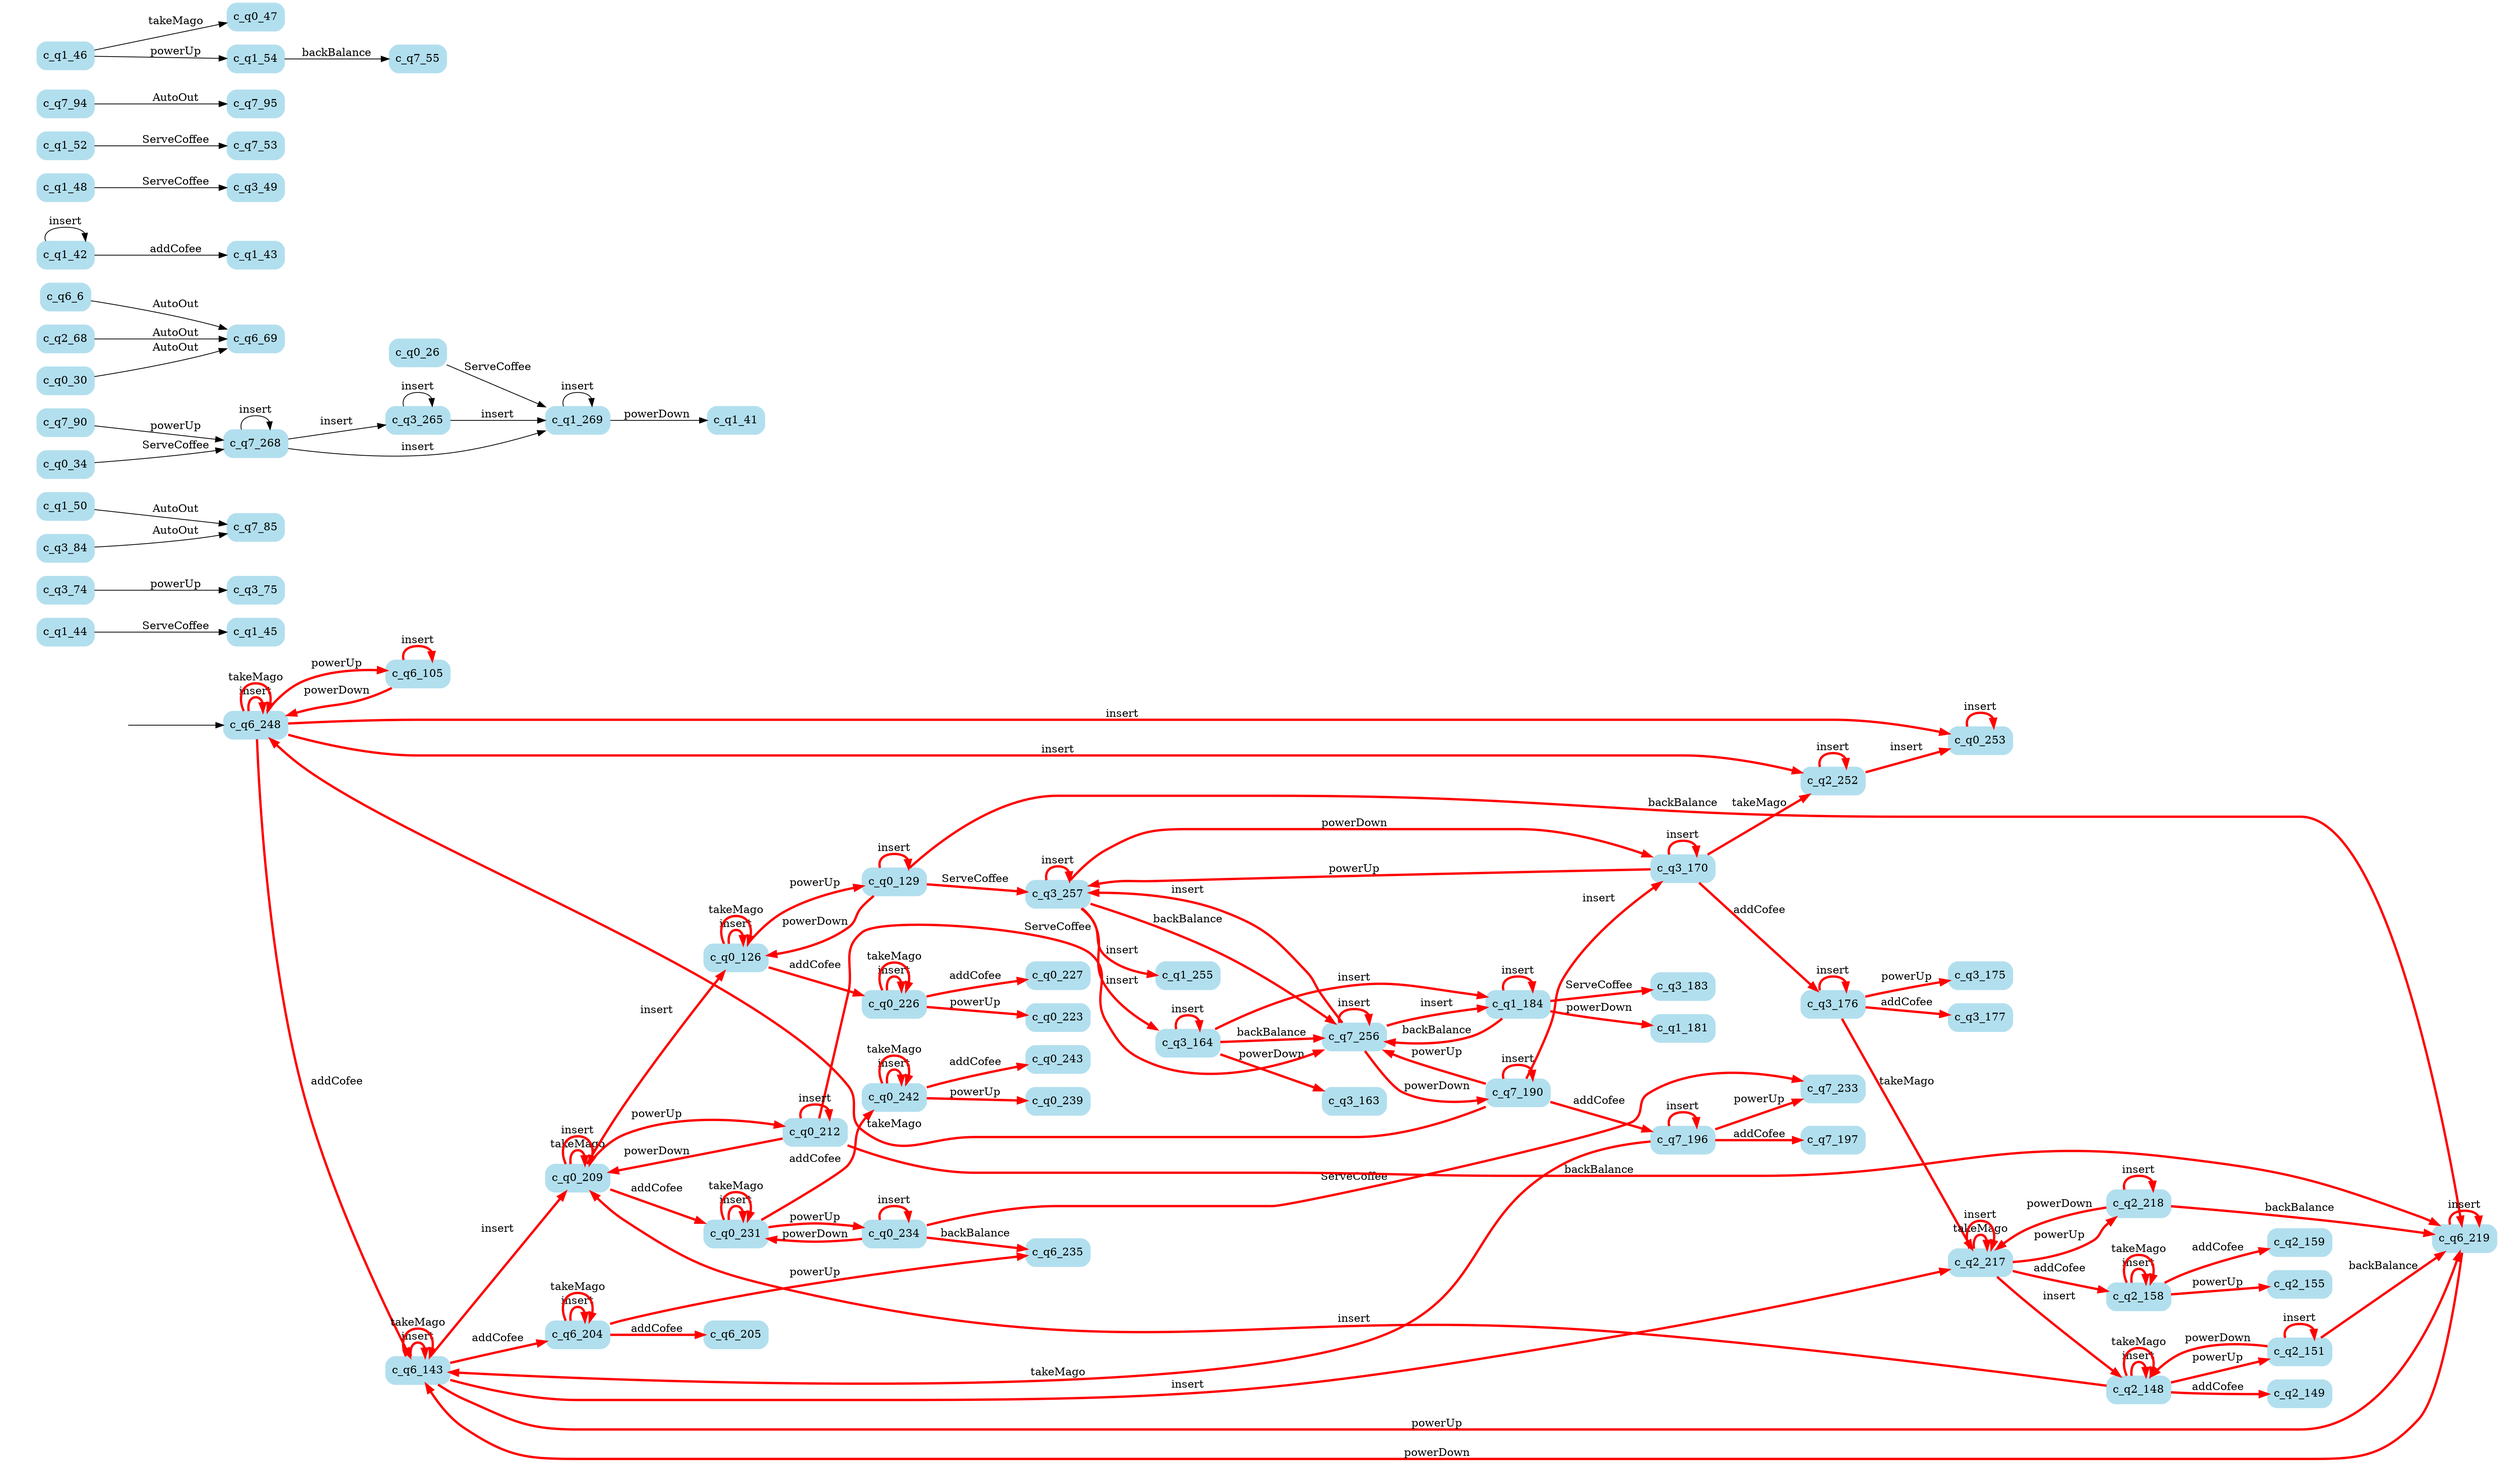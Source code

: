 digraph G {

	rankdir = LR;

	start_c_q6_248[style=invisible];

	node[shape=box, style="rounded, filled", color=lightblue2];

	c_q1_44[label="c_q1_44"];
	c_q2_218[label="c_q2_218"];
	c_q2_159[label="c_q2_159"];
	c_q2_151[label="c_q2_151"];
	c_q3_164[label="c_q3_164"];
	c_q3_74[label="c_q3_74"];
	c_q3_176[label="c_q3_176"];
	c_q2_252[label="c_q2_252"];
	c_q6_235[label="c_q6_235"];
	c_q0_253[label="c_q0_253"];
	c_q7_85[label="c_q7_85"];
	c_q7_268[label="c_q7_268"];
	c_q7_233[label="c_q7_233"];
	c_q6_6[label="c_q6_6"];
	c_q3_170[label="c_q3_170"];
	c_q2_148[label="c_q2_148"];
	c_q0_242[label="c_q0_242"];
	c_q1_43[label="c_q1_43"];
	c_q1_255[label="c_q1_255"];
	c_q0_129[label="c_q0_129"];
	c_q1_50[label="c_q1_50"];
	c_q1_48[label="c_q1_48"];
	c_q3_49[label="c_q3_49"];
	c_q2_68[label="c_q2_68"];
	c_q0_239[label="c_q0_239"];
	c_q6_105[label="c_q6_105"];
	c_q0_231[label="c_q0_231"];
	c_q0_26[label="c_q0_26"];
	c_q2_149[label="c_q2_149"];
	c_q7_196[label="c_q7_196"];
	c_q7_53[label="c_q7_53"];
	c_q7_90[label="c_q7_90"];
	c_q6_69[label="c_q6_69"];
	c_q6_205[label="c_q6_205"];
	c_q3_84[label="c_q3_84"];
	c_q0_209[label="c_q0_209"];
	c_q3_257[label="c_q3_257"];
	c_q7_256[label="c_q7_256"];
	c_q0_243[label="c_q0_243"];
	c_q6_219[label="c_q6_219"];
	c_q1_52[label="c_q1_52"];
	c_q0_234[label="c_q0_234"];
	c_q1_181[label="c_q1_181"];
	c_q3_177[label="c_q3_177"];
	c_q7_94[label="c_q7_94"];
	c_q7_55[label="c_q7_55"];
	c_q0_126[label="c_q0_126"];
	c_q1_41[label="c_q1_41"];
	c_q6_248[label="c_q6_248"];
	c_q2_155[label="c_q2_155"];
	c_q0_47[label="c_q0_47"];
	c_q3_265[label="c_q3_265"];
	c_q7_197[label="c_q7_197"];
	c_q1_46[label="c_q1_46"];
	c_q3_183[label="c_q3_183"];
	c_q0_223[label="c_q0_223"];
	c_q2_217[label="c_q2_217"];
	c_q0_34[label="c_q0_34"];
	c_q6_143[label="c_q6_143"];
	c_q1_184[label="c_q1_184"];
	c_q7_190[label="c_q7_190"];
	c_q0_212[label="c_q0_212"];
	c_q3_163[label="c_q3_163"];
	c_q7_95[label="c_q7_95"];
	c_q3_175[label="c_q3_175"];
	c_q3_75[label="c_q3_75"];
	c_q0_227[label="c_q0_227"];
	c_q1_269[label="c_q1_269"];
	c_q0_30[label="c_q0_30"];
	c_q2_158[label="c_q2_158"];
	c_q1_42[label="c_q1_42"];
	c_q6_204[label="c_q6_204"];
	c_q1_45[label="c_q1_45"];
	c_q1_54[label="c_q1_54"];
	c_q0_226[label="c_q0_226"];

	start_c_q6_248 -> c_q6_248;
	c_q6_248 -> c_q6_248[label="insert", penwidth=3, color=red];
	c_q6_248 -> c_q6_105[label="powerUp", penwidth=3, color=red];
	c_q6_105 -> c_q6_248[label="powerDown", penwidth=3, color=red];
	c_q6_6 -> c_q6_69[label="AutoOut"];
	c_q6_248 -> c_q6_248[label="takeMago", penwidth=3, color=red];
	c_q6_248 -> c_q6_143[label="addCofee", penwidth=3, color=red];
	c_q6_143 -> c_q0_209[label="insert", penwidth=3, color=red];
	c_q6_143 -> c_q2_217[label="insert", penwidth=3, color=red];
	c_q0_209 -> c_q0_126[label="insert", penwidth=3, color=red];
	c_q0_126 -> c_q0_129[label="powerUp", penwidth=3, color=red];
	c_q0_129 -> c_q0_126[label="powerDown", penwidth=3, color=red];
	c_q0_209 -> c_q0_209[label="takeMago", penwidth=3, color=red];
	c_q0_209 -> c_q0_231[label="addCofee", penwidth=3, color=red];
	c_q0_26 -> c_q1_269[label="ServeCoffee"];
	c_q0_129 -> c_q3_257[label="ServeCoffee", penwidth=3, color=red];
	c_q0_30 -> c_q6_69[label="AutoOut"];
	c_q0_129 -> c_q6_219[label="backBalance", penwidth=3, color=red];
	c_q0_34 -> c_q7_268[label="ServeCoffee"];
	c_q1_42 -> c_q1_42[label="insert"];
	c_q1_46 -> c_q1_54[label="powerUp"];
	c_q1_269 -> c_q1_41[label="powerDown"];
	c_q1_42 -> c_q1_43[label="addCofee"];
	c_q1_44 -> c_q1_45[label="ServeCoffee"];
	c_q1_46 -> c_q0_47[label="takeMago"];
	c_q1_48 -> c_q3_49[label="ServeCoffee"];
	c_q1_50 -> c_q7_85[label="AutoOut"];
	c_q1_52 -> c_q7_53[label="ServeCoffee"];
	c_q1_54 -> c_q7_55[label="backBalance"];
	c_q2_217 -> c_q2_148[label="insert", penwidth=3, color=red];
	c_q2_148 -> c_q2_151[label="powerUp", penwidth=3, color=red];
	c_q2_151 -> c_q2_148[label="powerDown", penwidth=3, color=red];
	c_q2_217 -> c_q2_217[label="takeMago", penwidth=3, color=red];
	c_q2_217 -> c_q2_158[label="addCofee", penwidth=3, color=red];
	c_q2_148 -> c_q0_209[label="insert", penwidth=3, color=red];
	c_q2_68 -> c_q6_69[label="AutoOut"];
	c_q2_151 -> c_q6_219[label="backBalance", penwidth=3, color=red];
	c_q3_257 -> c_q3_164[label="insert", penwidth=3, color=red];
	c_q3_74 -> c_q3_75[label="powerUp"];
	c_q3_257 -> c_q3_170[label="powerDown", penwidth=3, color=red];
	c_q3_170 -> c_q3_176[label="addCofee", penwidth=3, color=red];
	c_q3_164 -> c_q1_184[label="insert", penwidth=3, color=red];
	c_q3_176 -> c_q2_217[label="takeMago", penwidth=3, color=red];
	c_q3_84 -> c_q7_85[label="AutoOut"];
	c_q3_257 -> c_q7_256[label="backBalance", penwidth=3, color=red];
	c_q7_256 -> c_q7_256[label="insert", penwidth=3, color=red];
	c_q7_90 -> c_q7_268[label="powerUp"];
	c_q7_256 -> c_q7_190[label="powerDown", penwidth=3, color=red];
	c_q7_94 -> c_q7_95[label="AutoOut"];
	c_q7_190 -> c_q7_196[label="addCofee", penwidth=3, color=red];
	c_q7_256 -> c_q1_184[label="insert", penwidth=3, color=red];
	c_q7_190 -> c_q3_170[label="insert", penwidth=3, color=red];
	c_q7_196 -> c_q6_143[label="takeMago", penwidth=3, color=red];
	c_q6_105 -> c_q6_105[label="insert", penwidth=3, color=red];
	c_q6_143 -> c_q6_143[label="insert", penwidth=3, color=red];
	c_q6_143 -> c_q6_219[label="powerUp", penwidth=3, color=red];
	c_q6_143 -> c_q6_143[label="takeMago", penwidth=3, color=red];
	c_q6_143 -> c_q6_204[label="addCofee", penwidth=3, color=red];
	c_q0_209 -> c_q0_209[label="insert", penwidth=3, color=red];
	c_q0_209 -> c_q0_212[label="powerUp", penwidth=3, color=red];
	c_q2_217 -> c_q2_217[label="insert", penwidth=3, color=red];
	c_q2_217 -> c_q2_218[label="powerUp", penwidth=3, color=red];
	c_q0_126 -> c_q0_126[label="insert", penwidth=3, color=red];
	c_q0_126 -> c_q0_126[label="takeMago", penwidth=3, color=red];
	c_q0_126 -> c_q0_226[label="addCofee", penwidth=3, color=red];
	c_q0_129 -> c_q0_129[label="insert", penwidth=3, color=red];
	c_q0_231 -> c_q0_231[label="insert", penwidth=3, color=red];
	c_q0_231 -> c_q0_234[label="powerUp", penwidth=3, color=red];
	c_q0_231 -> c_q0_231[label="takeMago", penwidth=3, color=red];
	c_q0_231 -> c_q0_242[label="addCofee", penwidth=3, color=red];
	c_q3_257 -> c_q3_257[label="insert", penwidth=3, color=red];
	c_q6_219 -> c_q6_219[label="insert", penwidth=3, color=red];
	c_q6_219 -> c_q6_143[label="powerDown", penwidth=3, color=red];
	c_q2_148 -> c_q2_148[label="insert", penwidth=3, color=red];
	c_q2_148 -> c_q2_148[label="takeMago", penwidth=3, color=red];
	c_q2_148 -> c_q2_149[label="addCofee", penwidth=3, color=red];
	c_q2_151 -> c_q2_151[label="insert", penwidth=3, color=red];
	c_q2_158 -> c_q2_158[label="insert", penwidth=3, color=red];
	c_q2_158 -> c_q2_155[label="powerUp", penwidth=3, color=red];
	c_q2_158 -> c_q2_158[label="takeMago", penwidth=3, color=red];
	c_q2_158 -> c_q2_159[label="addCofee", penwidth=3, color=red];
	c_q3_164 -> c_q3_164[label="insert", penwidth=3, color=red];
	c_q3_164 -> c_q3_163[label="powerDown", penwidth=3, color=red];
	c_q3_164 -> c_q7_256[label="backBalance", penwidth=3, color=red];
	c_q3_170 -> c_q3_170[label="insert", penwidth=3, color=red];
	c_q3_170 -> c_q3_257[label="powerUp", penwidth=3, color=red];
	c_q3_170 -> c_q2_252[label="takeMago", penwidth=3, color=red];
	c_q3_176 -> c_q3_176[label="insert", penwidth=3, color=red];
	c_q3_176 -> c_q3_175[label="powerUp", penwidth=3, color=red];
	c_q3_176 -> c_q3_177[label="addCofee", penwidth=3, color=red];
	c_q1_184 -> c_q1_184[label="insert", penwidth=3, color=red];
	c_q1_184 -> c_q1_181[label="powerDown", penwidth=3, color=red];
	c_q1_184 -> c_q3_183[label="ServeCoffee", penwidth=3, color=red];
	c_q1_184 -> c_q7_256[label="backBalance", penwidth=3, color=red];
	c_q7_190 -> c_q7_190[label="insert", penwidth=3, color=red];
	c_q7_190 -> c_q7_256[label="powerUp", penwidth=3, color=red];
	c_q7_190 -> c_q6_248[label="takeMago", penwidth=3, color=red];
	c_q7_196 -> c_q7_196[label="insert", penwidth=3, color=red];
	c_q7_196 -> c_q7_233[label="powerUp", penwidth=3, color=red];
	c_q7_196 -> c_q7_197[label="addCofee", penwidth=3, color=red];
	c_q6_204 -> c_q6_204[label="insert", penwidth=3, color=red];
	c_q6_204 -> c_q6_235[label="powerUp", penwidth=3, color=red];
	c_q6_204 -> c_q6_204[label="takeMago", penwidth=3, color=red];
	c_q6_204 -> c_q6_205[label="addCofee", penwidth=3, color=red];
	c_q0_212 -> c_q0_212[label="insert", penwidth=3, color=red];
	c_q0_212 -> c_q0_209[label="powerDown", penwidth=3, color=red];
	c_q0_212 -> c_q7_256[label="ServeCoffee", penwidth=3, color=red];
	c_q0_212 -> c_q6_219[label="backBalance", penwidth=3, color=red];
	c_q2_218 -> c_q2_218[label="insert", penwidth=3, color=red];
	c_q2_218 -> c_q2_217[label="powerDown", penwidth=3, color=red];
	c_q2_218 -> c_q6_219[label="backBalance", penwidth=3, color=red];
	c_q0_226 -> c_q0_226[label="insert", penwidth=3, color=red];
	c_q0_226 -> c_q0_223[label="powerUp", penwidth=3, color=red];
	c_q0_226 -> c_q0_226[label="takeMago", penwidth=3, color=red];
	c_q0_226 -> c_q0_227[label="addCofee", penwidth=3, color=red];
	c_q0_234 -> c_q0_234[label="insert", penwidth=3, color=red];
	c_q0_234 -> c_q0_231[label="powerDown", penwidth=3, color=red];
	c_q0_234 -> c_q7_233[label="ServeCoffee", penwidth=3, color=red];
	c_q0_234 -> c_q6_235[label="backBalance", penwidth=3, color=red];
	c_q0_242 -> c_q0_242[label="insert", penwidth=3, color=red];
	c_q0_242 -> c_q0_239[label="powerUp", penwidth=3, color=red];
	c_q0_242 -> c_q0_242[label="takeMago", penwidth=3, color=red];
	c_q0_242 -> c_q0_243[label="addCofee", penwidth=3, color=red];
	c_q6_248 -> c_q0_253[label="insert", penwidth=3, color=red];
	c_q0_253 -> c_q0_253[label="insert", penwidth=3, color=red];
	c_q6_248 -> c_q2_252[label="insert", penwidth=3, color=red];
	c_q2_252 -> c_q2_252[label="insert", penwidth=3, color=red];
	c_q2_252 -> c_q0_253[label="insert", penwidth=3, color=red];
	c_q3_257 -> c_q1_255[label="insert", penwidth=3, color=red];
	c_q7_256 -> c_q3_257[label="insert", penwidth=3, color=red];
	c_q1_269 -> c_q1_269[label="insert"];
	c_q3_265 -> c_q1_269[label="insert"];
	c_q3_265 -> c_q3_265[label="insert"];
	c_q7_268 -> c_q3_265[label="insert"];
	c_q7_268 -> c_q7_268[label="insert"];
	c_q7_268 -> c_q1_269[label="insert"];

}